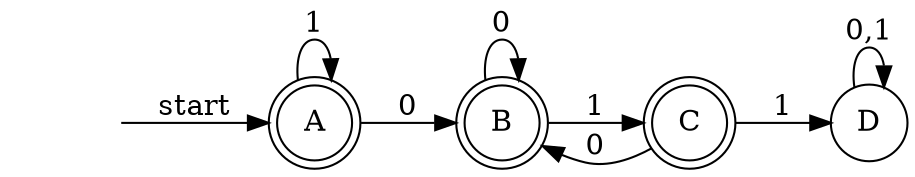 digraph DFA {
  rankdir=LR;
  node [shape = doublecircle]; A B C;  // A、B、C为接受状态
  node [shape = circle];

  // 起始状态指向初始状态A
  start [shape=none, label=""];
  start -> A [label="start"];

  // 状态转换
  A -> A [label="1"];
  A -> B [label="0"];

  B -> B [label="0"];
  B -> C [label="1"];

  C -> B [label="0"];
  C -> D [label="1"];

  // 死状态D自环
  D -> D [label="0,1"];
}